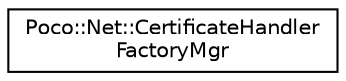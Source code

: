 digraph "Graphical Class Hierarchy"
{
 // LATEX_PDF_SIZE
  edge [fontname="Helvetica",fontsize="10",labelfontname="Helvetica",labelfontsize="10"];
  node [fontname="Helvetica",fontsize="10",shape=record];
  rankdir="LR";
  Node0 [label="Poco::Net::CertificateHandler\lFactoryMgr",height=0.2,width=0.4,color="black", fillcolor="white", style="filled",URL="$classPoco_1_1Net_1_1CertificateHandlerFactoryMgr.html",tooltip="A CertificateHandlerFactoryMgr manages all existing CertificateHandlerFactories."];
}
